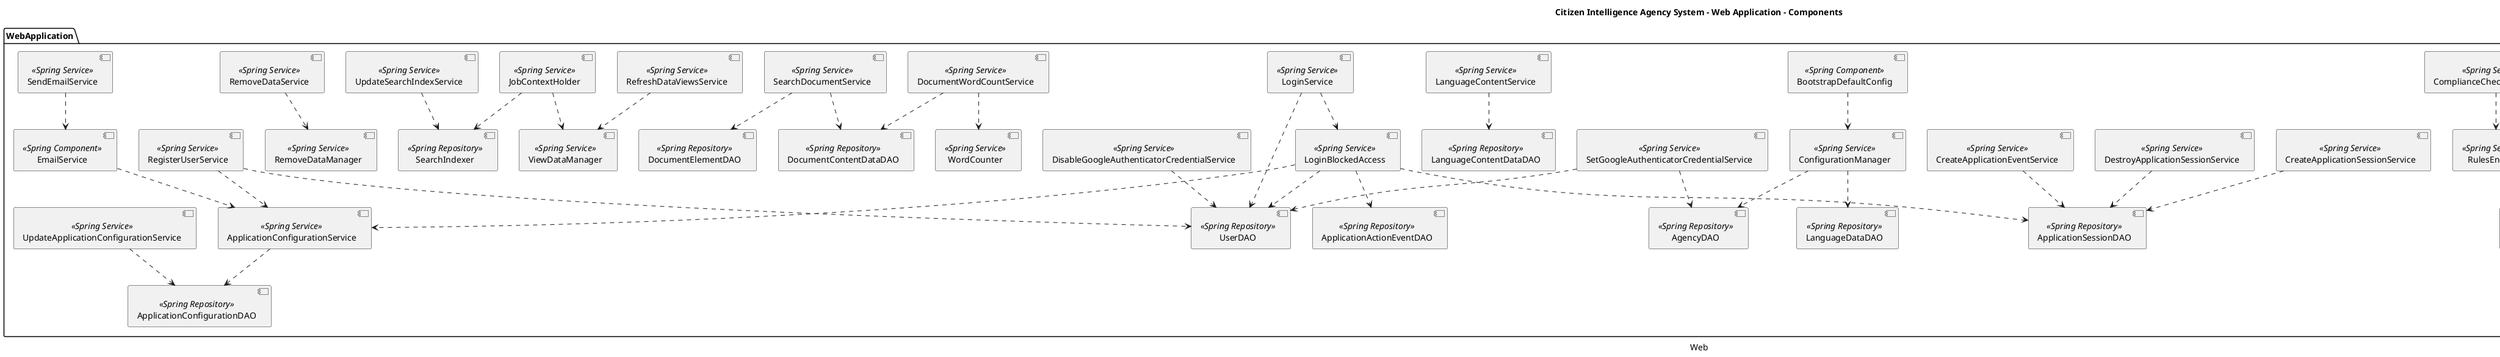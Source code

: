 @startuml
title Citizen Intelligence Agency System - Web Application - Components
caption Web
package WebApplication {
  component "AgencyDAO" <<Spring Repository>> as 47
  component "AgentContainer" <<Spring Component>> as 38
  component "ApplicationActionEventDAO" <<Spring Repository>> as 54
  component "ApplicationConfigurationDAO" <<Spring Repository>> as 50
  component "ApplicationConfigurationService" <<Spring Service>> as 18
  component "ApplicationManager" <<Spring Service>> as 26
  component "ApplicationSessionDAO" <<Spring Repository>> as 55
  component "AuthenticationProvider" <<Spring Component>> as 41
  component "BootstrapDefaultConfig" <<Spring Component>> as 39
  component "CommitteeProposalComponentDataDAO" <<Spring Repository>> as 56
  component "ComplianceCheckServiceImpl" <<Spring Service>> as 23
  component "ConfigurationManager" <<Spring Service>> as 35
  component "CountryElementDAO" <<Spring Repository>> as 48
  component "CreateApplicationEventService" <<Spring Service>> as 30
  component "CreateApplicationSessionService" <<Spring Service>> as 14
  component "DataContainer" <<Spring Component>> as 40
  component "DataDAO" <<Spring Repository>> as 63
  component "DataViewer" <<Spring Repository>> as 43
  component "DestroyApplicationSessionService" <<Spring Service>> as 24
  component "DisableGoogleAuthenticatorCredentialService" <<Spring Service>> as 12
  component "DocumentContentDataDAO" <<Spring Repository>> as 58
  component "DocumentElementDAO" <<Spring Repository>> as 51
  component "DocumentStatusContainerDAO" <<Spring Repository>> as 61
  component "DocumentWordCountService" <<Spring Service>> as 25
  component "EmailService" <<Spring Component>> as 37
  component "IndicatorElementDAO" <<Spring Repository>> as 44
  component "JobContextHolder" <<Spring Service>> as 15
  component "LanguageContentDataDAO" <<Spring Repository>> as 53
  component "LanguageContentService" <<Spring Service>> as 20
  component "LanguageDataDAO" <<Spring Repository>> as 59
  component "LoginBlockedAccess" <<Spring Service>> as 22
  component "LoginService" <<Spring Service>> as 13
  component "LogoutService" <<Spring Service>> as 11
  component "PersonDataDAO" <<Spring Repository>> as 45
  component "RefreshDataViewsService" <<Spring Service>> as 29
  component "RegisterUserService" <<Spring Service>> as 10
  component "RemoveDataManager" <<Spring Service>> as 34
  component "RemoveDataService" <<Spring Service>> as 27
  component "RulesEngine" <<Spring Service>> as 32
  component "SearchDocumentService" <<Spring Service>> as 16
  component "SearchIndexer" <<Spring Repository>> as 46
  component "SendEmailService" <<Spring Service>> as 17
  component "SetGoogleAuthenticatorCredentialService" <<Spring Service>> as 21
  component "SwedenPoliticalPartyDAO" <<Spring Repository>> as 52
  component "UpdateApplicationConfigurationService" <<Spring Service>> as 31
  component "UpdateSearchIndexService" <<Spring Service>> as 28
  component "UserDAO" <<Spring Repository>> as 62
  component "ViewDataDataContainerFactory" <<Spring Component>> as 36
  component "ViewDataManager" <<Spring Service>> as 19
  component "ViewRiksdagenCommitteeDAO" <<Spring Repository>> as 60
  component "ViewRiksdagenMinistryDAO" <<Spring Repository>> as 57
  component "VoteDataDAO" <<Spring Repository>> as 49
  component "WordCounter" <<Spring Service>> as 33
}
18 ..> 50 
26 ..> 38 
26 ..> 40 
26 ..> 36 
39 ..> 35 
23 ..> 32 
35 ..> 47 
35 ..> 59 
30 ..> 55 
14 ..> 55 
40 ..> 60 
24 ..> 55 
12 ..> 62 
25 ..> 58 
25 ..> 33 
37 ..> 18 
15 ..> 46 
15 ..> 19 
20 ..> 53 
22 ..> 54 
22 ..> 18 
22 ..> 55 
22 ..> 62 
13 ..> 22 
13 ..> 62 
29 ..> 19 
10 ..> 18 
10 ..> 62 
27 ..> 34 
32 ..> 43 
16 ..> 58 
16 ..> 51 
17 ..> 37 
21 ..> 47 
21 ..> 62 
31 ..> 50 
28 ..> 46 
36 ..> 40 
36 ..> 43 
@enduml